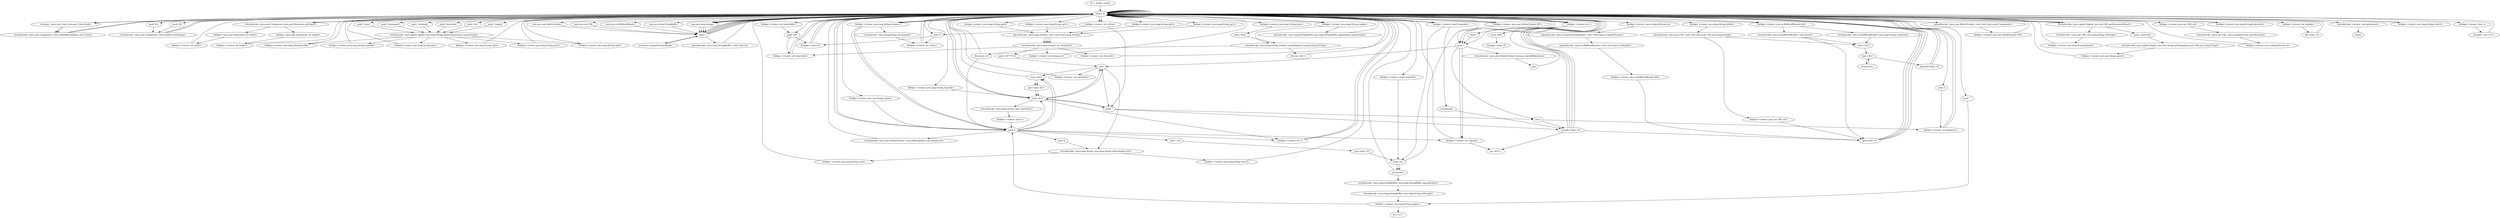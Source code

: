 digraph "" {
    "r0 := @this: viewer"
    "load.r r0"
    "r0 := @this: viewer"->"load.r r0";
    "staticget <java.awt.Color: java.awt.Color black>"
    "load.r r0"->"staticget <java.awt.Color: java.awt.Color black>";
    "virtualinvoke <java.awt.Component: void setBackground(java.awt.Color)>"
    "staticget <java.awt.Color: java.awt.Color black>"->"virtualinvoke <java.awt.Component: void setBackground(java.awt.Color)>";
    "virtualinvoke <java.awt.Component: void setBackground(java.awt.Color)>"->"load.r r0";
    "push 16L"
    "load.r r0"->"push 16L";
    "virtualinvoke <java.awt.Component: void enableEvents(long)>"
    "push 16L"->"virtualinvoke <java.awt.Component: void enableEvents(long)>";
    "virtualinvoke <java.awt.Component: void enableEvents(long)>"->"load.r r0";
    "push 32L"
    "load.r r0"->"push 32L";
    "push 32L"->"virtualinvoke <java.awt.Component: void enableEvents(long)>";
    "virtualinvoke <java.awt.Component: void enableEvents(long)>"->"load.r r0";
    "load.r r0"->"load.r r0";
    "virtualinvoke <java.awt.Component: java.awt.Dimension getSize()>"
    "load.r r0"->"virtualinvoke <java.awt.Component: java.awt.Dimension getSize()>";
    "fieldget <java.awt.Dimension: int width>"
    "virtualinvoke <java.awt.Component: java.awt.Dimension getSize()>"->"fieldget <java.awt.Dimension: int width>";
    "fieldput <viewer: int width>"
    "fieldget <java.awt.Dimension: int width>"->"fieldput <viewer: int width>";
    "fieldput <viewer: int width>"->"load.r r0";
    "load.r r0"->"load.r r0";
    "load.r r0"->"virtualinvoke <java.awt.Component: java.awt.Dimension getSize()>";
    "fieldget <java.awt.Dimension: int height>"
    "virtualinvoke <java.awt.Component: java.awt.Dimension getSize()>"->"fieldget <java.awt.Dimension: int height>";
    "fieldput <viewer: int height>"
    "fieldget <java.awt.Dimension: int height>"->"fieldput <viewer: int height>";
    "fieldput <viewer: int height>"->"load.r r0";
    "load.r r0"->"load.r r0";
    "push \"list\""
    "load.r r0"->"push \"list\"";
    "virtualinvoke <java.applet.Applet: java.lang.String getParameter(java.lang.String)>"
    "push \"list\""->"virtualinvoke <java.applet.Applet: java.lang.String getParameter(java.lang.String)>";
    "fieldput <viewer: java.lang.String listfile>"
    "virtualinvoke <java.applet.Applet: java.lang.String getParameter(java.lang.String)>"->"fieldput <viewer: java.lang.String listfile>";
    "fieldput <viewer: java.lang.String listfile>"->"load.r r0";
    "load.r r0"->"load.r r0";
    "push \"regkey\""
    "load.r r0"->"push \"regkey\"";
    "push \"regkey\""->"virtualinvoke <java.applet.Applet: java.lang.String getParameter(java.lang.String)>";
    "fieldput <viewer: java.lang.String regcode>"
    "virtualinvoke <java.applet.Applet: java.lang.String getParameter(java.lang.String)>"->"fieldput <viewer: java.lang.String regcode>";
    "fieldput <viewer: java.lang.String regcode>"->"load.r r0";
    "load.r r0"->"load.r r0";
    "push \"timer\""
    "load.r r0"->"push \"timer\"";
    "push \"timer\""->"virtualinvoke <java.applet.Applet: java.lang.String getParameter(java.lang.String)>";
    "fieldput <viewer: java.lang.String opt1>"
    "virtualinvoke <java.applet.Applet: java.lang.String getParameter(java.lang.String)>"->"fieldput <viewer: java.lang.String opt1>";
    "fieldput <viewer: java.lang.String opt1>"->"load.r r0";
    "new java.lang.Integer"
    "load.r r0"->"new java.lang.Integer";
    "dup1.r"
    "new java.lang.Integer"->"dup1.r";
    "dup1.r"->"load.r r0";
    "fieldget <viewer: java.lang.String opt1>"
    "load.r r0"->"fieldget <viewer: java.lang.String opt1>";
    "specialinvoke <java.lang.Integer: void <init>(java.lang.String)>"
    "fieldget <viewer: java.lang.String opt1>"->"specialinvoke <java.lang.Integer: void <init>(java.lang.String)>";
    "virtualinvoke <java.lang.Integer: int intValue()>"
    "specialinvoke <java.lang.Integer: void <init>(java.lang.String)>"->"virtualinvoke <java.lang.Integer: int intValue()>";
    "fieldput <viewer: int timerslide>"
    "virtualinvoke <java.lang.Integer: int intValue()>"->"fieldput <viewer: int timerslide>";
    "fieldput <viewer: int timerslide>"->"load.r r0";
    "load.r r0"->"load.r r0";
    "push \"showpanel\""
    "load.r r0"->"push \"showpanel\"";
    "push \"showpanel\""->"virtualinvoke <java.applet.Applet: java.lang.String getParameter(java.lang.String)>";
    "fieldput <viewer: java.lang.String opt2>"
    "virtualinvoke <java.applet.Applet: java.lang.String getParameter(java.lang.String)>"->"fieldput <viewer: java.lang.String opt2>";
    "fieldput <viewer: java.lang.String opt2>"->"load.r r0";
    "load.r r0"->"new java.lang.Integer";
    "new java.lang.Integer"->"dup1.r";
    "dup1.r"->"load.r r0";
    "fieldget <viewer: java.lang.String opt2>"
    "load.r r0"->"fieldget <viewer: java.lang.String opt2>";
    "fieldget <viewer: java.lang.String opt2>"->"specialinvoke <java.lang.Integer: void <init>(java.lang.String)>";
    "specialinvoke <java.lang.Integer: void <init>(java.lang.String)>"->"virtualinvoke <java.lang.Integer: int intValue()>";
    "fieldput <viewer: int showpanel>"
    "virtualinvoke <java.lang.Integer: int intValue()>"->"fieldput <viewer: int showpanel>";
    "fieldput <viewer: int showpanel>"->"load.r r0";
    "load.r r0"->"load.r r0";
    "push \"showinfo\""
    "load.r r0"->"push \"showinfo\"";
    "push \"showinfo\""->"virtualinvoke <java.applet.Applet: java.lang.String getParameter(java.lang.String)>";
    "fieldput <viewer: java.lang.String opt3>"
    "virtualinvoke <java.applet.Applet: java.lang.String getParameter(java.lang.String)>"->"fieldput <viewer: java.lang.String opt3>";
    "fieldput <viewer: java.lang.String opt3>"->"load.r r0";
    "load.r r0"->"new java.lang.Integer";
    "new java.lang.Integer"->"dup1.r";
    "dup1.r"->"load.r r0";
    "fieldget <viewer: java.lang.String opt3>"
    "load.r r0"->"fieldget <viewer: java.lang.String opt3>";
    "fieldget <viewer: java.lang.String opt3>"->"specialinvoke <java.lang.Integer: void <init>(java.lang.String)>";
    "specialinvoke <java.lang.Integer: void <init>(java.lang.String)>"->"virtualinvoke <java.lang.Integer: int intValue()>";
    "fieldput <viewer: int showinfo>"
    "virtualinvoke <java.lang.Integer: int intValue()>"->"fieldput <viewer: int showinfo>";
    "fieldput <viewer: int showinfo>"->"load.r r0";
    "load.r r0"->"load.r r0";
    "push \"backcolor\""
    "load.r r0"->"push \"backcolor\"";
    "push \"backcolor\""->"virtualinvoke <java.applet.Applet: java.lang.String getParameter(java.lang.String)>";
    "fieldput <viewer: java.lang.String opt4>"
    "virtualinvoke <java.applet.Applet: java.lang.String getParameter(java.lang.String)>"->"fieldput <viewer: java.lang.String opt4>";
    "fieldput <viewer: java.lang.String opt4>"->"load.r r0";
    "load.r r0"->"new java.lang.Integer";
    "new java.lang.Integer"->"dup1.r";
    "dup1.r"->"load.r r0";
    "fieldget <viewer: java.lang.String opt4>"
    "load.r r0"->"fieldget <viewer: java.lang.String opt4>";
    "fieldget <viewer: java.lang.String opt4>"->"specialinvoke <java.lang.Integer: void <init>(java.lang.String)>";
    "specialinvoke <java.lang.Integer: void <init>(java.lang.String)>"->"virtualinvoke <java.lang.Integer: int intValue()>";
    "push -16777216"
    "virtualinvoke <java.lang.Integer: int intValue()>"->"push -16777216";
    "add.i"
    "push -16777216"->"add.i";
    "fieldput <viewer: int colorback>"
    "add.i"->"fieldput <viewer: int colorback>";
    "fieldput <viewer: int colorback>"->"load.r r0";
    "fieldget <viewer: int timerslide>"
    "load.r r0"->"fieldget <viewer: int timerslide>";
    "push 300"
    "fieldget <viewer: int timerslide>"->"push 300";
    "ifcmpge.i load.r r0"
    "push 300"->"ifcmpge.i load.r r0";
    "ifcmpge.i load.r r0"->"load.r r0";
    "load.r r0"->"push 300";
    "push 300"->"fieldput <viewer: int timerslide>";
    "fieldput <viewer: int timerslide>"->"load.r r0";
    "new java.awt.MediaTracker"
    "load.r r0"->"new java.awt.MediaTracker";
    "new java.awt.MediaTracker"->"dup1.r";
    "dup1.r"->"load.r r0";
    "specialinvoke <java.awt.MediaTracker: void <init>(java.awt.Component)>"
    "load.r r0"->"specialinvoke <java.awt.MediaTracker: void <init>(java.awt.Component)>";
    "fieldput <viewer: java.awt.MediaTracker MT>"
    "specialinvoke <java.awt.MediaTracker: void <init>(java.awt.Component)>"->"fieldput <viewer: java.awt.MediaTracker MT>";
    "fieldput <viewer: java.awt.MediaTracker MT>"->"load.r r0";
    "load.r r0"->"load.r r0";
    "load.r r0"->"load.r r0";
    "virtualinvoke <java.applet.Applet: java.net.URL getDocumentBase()>"
    "load.r r0"->"virtualinvoke <java.applet.Applet: java.net.URL getDocumentBase()>";
    "push \"panel.gif\""
    "virtualinvoke <java.applet.Applet: java.net.URL getDocumentBase()>"->"push \"panel.gif\"";
    "virtualinvoke <java.applet.Applet: java.awt.Image getImage(java.net.URL,java.lang.String)>"
    "push \"panel.gif\""->"virtualinvoke <java.applet.Applet: java.awt.Image getImage(java.net.URL,java.lang.String)>";
    "fieldput <viewer: java.awt.Image panel>"
    "virtualinvoke <java.applet.Applet: java.awt.Image getImage(java.net.URL,java.lang.String)>"->"fieldput <viewer: java.awt.Image panel>";
    "fieldput <viewer: java.awt.Image panel>"->"load.r r0";
    "fieldget <viewer: java.awt.MediaTracker MT>"
    "load.r r0"->"fieldget <viewer: java.awt.MediaTracker MT>";
    "fieldget <viewer: java.awt.MediaTracker MT>"->"load.r r0";
    "fieldget <viewer: java.awt.Image panel>"
    "load.r r0"->"fieldget <viewer: java.awt.Image panel>";
    "push 0"
    "fieldget <viewer: java.awt.Image panel>"->"push 0";
    "virtualinvoke <java.awt.MediaTracker: void addImage(java.awt.Image,int)>"
    "push 0"->"virtualinvoke <java.awt.MediaTracker: void addImage(java.awt.Image,int)>";
    "virtualinvoke <java.awt.MediaTracker: void addImage(java.awt.Image,int)>"->"load.r r0";
    "load.r r0"->"fieldget <viewer: java.awt.MediaTracker MT>";
    "push 1"
    "fieldget <viewer: java.awt.MediaTracker MT>"->"push 1";
    "virtualinvoke <java.awt.MediaTracker: boolean checkAll(boolean)>"
    "push 1"->"virtualinvoke <java.awt.MediaTracker: boolean checkAll(boolean)>";
    "pop"
    "virtualinvoke <java.awt.MediaTracker: boolean checkAll(boolean)>"->"pop";
    "pop"->"load.r r0";
    "load.r r0"->"push 0";
    "fieldput <viewer: int i>"
    "push 0"->"fieldput <viewer: int i>";
    "fieldput <viewer: int i>"->"load.r r0";
    "new java.net.URL"
    "load.r r0"->"new java.net.URL";
    "new java.net.URL"->"dup1.r";
    "dup1.r"->"load.r r0";
    "load.r r0"->"virtualinvoke <java.applet.Applet: java.net.URL getDocumentBase()>";
    "virtualinvoke <java.applet.Applet: java.net.URL getDocumentBase()>"->"load.r r0";
    "fieldget <viewer: java.lang.String listfile>"
    "load.r r0"->"fieldget <viewer: java.lang.String listfile>";
    "specialinvoke <java.net.URL: void <init>(java.net.URL,java.lang.String)>"
    "fieldget <viewer: java.lang.String listfile>"->"specialinvoke <java.net.URL: void <init>(java.net.URL,java.lang.String)>";
    "fieldput <viewer: java.net.URL url>"
    "specialinvoke <java.net.URL: void <init>(java.net.URL,java.lang.String)>"->"fieldput <viewer: java.net.URL url>";
    "goto load.r r0"
    "fieldput <viewer: java.net.URL url>"->"goto load.r r0";
    "goto load.r r0"->"load.r r0";
    "push \"\""
    "load.r r0"->"push \"\"";
    "fieldput <viewer: java.lang.String regkey>"
    "push \"\""->"fieldput <viewer: java.lang.String regkey>";
    "fieldput <viewer: java.lang.String regkey>"->"push 0";
    "store.i $i15"
    "push 0"->"store.i $i15";
    "goto load.i $i15"
    "store.i $i15"->"goto load.i $i15";
    "load.i $i15"
    "goto load.i $i15"->"load.i $i15";
    "push 7"
    "load.i $i15"->"push 7";
    "ifcmplt.i load.r r0"
    "push 7"->"ifcmplt.i load.r r0";
    "ifcmplt.i load.r r0"->"load.r r0";
    "load.r r0"->"load.r r0";
    "load.r r0"->"virtualinvoke <java.applet.Applet: java.net.URL getDocumentBase()>";
    "virtualinvoke <java.net.URL: java.lang.String toString()>"
    "virtualinvoke <java.applet.Applet: java.net.URL getDocumentBase()>"->"virtualinvoke <java.net.URL: java.lang.String toString()>";
    "fieldput <viewer: java.lang.String domain>"
    "virtualinvoke <java.net.URL: java.lang.String toString()>"->"fieldput <viewer: java.lang.String domain>";
    "fieldput <viewer: java.lang.String domain>"->"load.r r0";
    "load.r r0"->"load.r r0";
    "fieldget <viewer: java.lang.String domain>"
    "load.r r0"->"fieldget <viewer: java.lang.String domain>";
    "virtualinvoke <java.lang.String: int length()>"
    "fieldget <viewer: java.lang.String domain>"->"virtualinvoke <java.lang.String: int length()>";
    "fieldput <viewer: int strlen>"
    "virtualinvoke <java.lang.String: int length()>"->"fieldput <viewer: int strlen>";
    "fieldput <viewer: int strlen>"->"load.r r0";
    "fieldget <viewer: int strlen>"
    "load.r r0"->"fieldget <viewer: int strlen>";
    "push 8"
    "fieldget <viewer: int strlen>"->"push 8";
    "push 8"->"ifcmpge.i load.r r0";
    "ifcmpge.i load.r r0"->"load.r r0";
    "load.r r0"->"push 8";
    "push 8"->"fieldput <viewer: int strlen>";
    "fieldput <viewer: int strlen>"->"load.r r0";
    "load.r r0"->"load.r r0";
    "load.r r0"->"fieldget <viewer: java.lang.String domain>";
    "fieldget <viewer: java.lang.String domain>"->"push 0";
    "push 4"
    "push 0"->"push 4";
    "virtualinvoke <java.lang.String: java.lang.String substring(int,int)>"
    "push 4"->"virtualinvoke <java.lang.String: java.lang.String substring(int,int)>";
    "fieldput <viewer: java.lang.String stest>"
    "virtualinvoke <java.lang.String: java.lang.String substring(int,int)>"->"fieldput <viewer: java.lang.String stest>";
    "fieldput <viewer: java.lang.String stest>"->"load.r r0";
    "load.r r0"->"push 0";
    "fieldput <viewer: int regisok>"
    "push 0"->"fieldput <viewer: int regisok>";
    "fieldput <viewer: int regisok>"->"load.r r0";
    "fieldget <viewer: java.lang.String stest>"
    "load.r r0"->"fieldget <viewer: java.lang.String stest>";
    "push \"http\""
    "fieldget <viewer: java.lang.String stest>"->"push \"http\"";
    "virtualinvoke <java.lang.String: boolean equalsIgnoreCase(java.lang.String)>"
    "push \"http\""->"virtualinvoke <java.lang.String: boolean equalsIgnoreCase(java.lang.String)>";
    "ifeq load.r r0"
    "virtualinvoke <java.lang.String: boolean equalsIgnoreCase(java.lang.String)>"->"ifeq load.r r0";
    "ifeq load.r r0"->"push 0";
    "push 0"->"store.i $i15";
    "store.i $i15"->"goto load.i $i15";
    "goto load.i $i15"->"load.i $i15";
    "load.i $i15"->"load.r r0";
    "load.r r0"->"fieldget <viewer: int strlen>";
    "fieldget <viewer: int strlen>"->"push 7";
    "sub.i"
    "push 7"->"sub.i";
    "sub.i"->"ifcmplt.i load.r r0";
    "ifcmplt.i load.r r0"->"goto load.r r0";
    "goto load.r r0"->"load.r r0";
    "load.r r0"->"load.r r0";
    "fieldget <viewer: java.net.URL url>"
    "load.r r0"->"fieldget <viewer: java.net.URL url>";
    "virtualinvoke <java.net.URL: java.io.InputStream openStream()>"
    "fieldget <viewer: java.net.URL url>"->"virtualinvoke <java.net.URL: java.io.InputStream openStream()>";
    "fieldput <viewer: java.io.InputStream in>"
    "virtualinvoke <java.net.URL: java.io.InputStream openStream()>"->"fieldput <viewer: java.io.InputStream in>";
    "fieldput <viewer: java.io.InputStream in>"->"load.r r0";
    "new java.io.BufferedReader"
    "load.r r0"->"new java.io.BufferedReader";
    "new java.io.BufferedReader"->"dup1.r";
    "new java.io.InputStreamReader"
    "dup1.r"->"new java.io.InputStreamReader";
    "new java.io.InputStreamReader"->"dup1.r";
    "dup1.r"->"load.r r0";
    "fieldget <viewer: java.io.InputStream in>"
    "load.r r0"->"fieldget <viewer: java.io.InputStream in>";
    "specialinvoke <java.io.InputStreamReader: void <init>(java.io.InputStream)>"
    "fieldget <viewer: java.io.InputStream in>"->"specialinvoke <java.io.InputStreamReader: void <init>(java.io.InputStream)>";
    "specialinvoke <java.io.BufferedReader: void <init>(java.io.Reader)>"
    "specialinvoke <java.io.InputStreamReader: void <init>(java.io.InputStream)>"->"specialinvoke <java.io.BufferedReader: void <init>(java.io.Reader)>";
    "fieldput <viewer: java.io.BufferedReader buf>"
    "specialinvoke <java.io.BufferedReader: void <init>(java.io.Reader)>"->"fieldput <viewer: java.io.BufferedReader buf>";
    "fieldput <viewer: java.io.BufferedReader buf>"->"goto load.r r0";
    "goto load.r r0"->"load.r r0";
    "fieldget <viewer: java.lang.String[] photolist>"
    "load.r r0"->"fieldget <viewer: java.lang.String[] photolist>";
    "fieldget <viewer: java.lang.String[] photolist>"->"load.r r0";
    "fieldget <viewer: int i>"
    "load.r r0"->"fieldget <viewer: int i>";
    "dup1.i"
    "fieldget <viewer: int i>"->"dup1.i";
    "dup1.i"->"push 1";
    "push 1"->"add.i";
    "add.i"->"store.i $i15";
    "store.i $i15"->"load.r r0";
    "load.r r0"->"load.i $i15";
    "load.i $i15"->"fieldput <viewer: int i>";
    "fieldput <viewer: int i>"->"load.r r0";
    "fieldget <viewer: java.io.BufferedReader buf>"
    "load.r r0"->"fieldget <viewer: java.io.BufferedReader buf>";
    "virtualinvoke <java.io.BufferedReader: java.lang.String readLine()>"
    "fieldget <viewer: java.io.BufferedReader buf>"->"virtualinvoke <java.io.BufferedReader: java.lang.String readLine()>";
    "store.r $i15"
    "virtualinvoke <java.io.BufferedReader: java.lang.String readLine()>"->"store.r $i15";
    "load.r $i15"
    "store.r $i15"->"load.r $i15";
    "arraywrite.r"
    "load.r $i15"->"arraywrite.r";
    "arraywrite.r"->"load.r $i15";
    "ifnonnull load.r r0"
    "load.r $i15"->"ifnonnull load.r r0";
    "ifnonnull load.r r0"->"load.r r0";
    "load.r r0"->"fieldget <viewer: java.io.BufferedReader buf>";
    "virtualinvoke <java.io.BufferedReader: void close()>"
    "fieldget <viewer: java.io.BufferedReader buf>"->"virtualinvoke <java.io.BufferedReader: void close()>";
    "virtualinvoke <java.io.BufferedReader: void close()>"->"goto load.r r0";
    "goto load.r r0"->"load.r r0";
    "load.r r0"->"load.r r0";
    "load.r r0"->"fieldget <viewer: int i>";
    "fieldget <viewer: int i>"->"push 1";
    "push 1"->"sub.i";
    "fieldput <viewer: int nbphotos>"
    "sub.i"->"fieldput <viewer: int nbphotos>";
    "fieldput <viewer: int nbphotos>"->"load.r r0";
    "fieldget <viewer: int regisok>"
    "load.r r0"->"fieldget <viewer: int regisok>";
    "ifne load.r r0"
    "fieldget <viewer: int regisok>"->"ifne load.r r0";
    "ifne load.r r0"->"load.r r0";
    "push 5"
    "load.r r0"->"push 5";
    "push 5"->"fieldput <viewer: int nbphotos>";
    "fieldput <viewer: int nbphotos>"->"load.r r0";
    "load.r r0"->"staticget <java.awt.Color: java.awt.Color black>";
    "staticget <java.awt.Color: java.awt.Color black>"->"virtualinvoke <java.awt.Component: void setBackground(java.awt.Color)>";
    "virtualinvoke <java.awt.Component: void setBackground(java.awt.Color)>"->"load.r r0";
    "virtualinvoke <viewer: void getphoto()>"
    "load.r r0"->"virtualinvoke <viewer: void getphoto()>";
    "return"
    "virtualinvoke <viewer: void getphoto()>"->"return";
    "virtualinvoke <java.io.BufferedReader: void close()>"->"store.r $i15";
    "ifnonnull load.r r0"->"load.r r0";
    "load.r r0"->"fieldget <viewer: int i>";
    "push 2480"
    "fieldget <viewer: int i>"->"push 2480";
    "ifcmpgt.i load.r r0"
    "push 2480"->"ifcmpgt.i load.r r0";
    "ifcmplt.i load.r r0"->"load.r r0";
    "load.r r0"->"load.r r0";
    "load.r r0"->"fieldget <viewer: java.lang.String domain>";
    "fieldget <viewer: java.lang.String domain>"->"push 0";
    "push 0"->"load.i $i15";
    "load.i $i15"->"add.i";
    "add.i"->"push 7";
    "push 7"->"load.i $i15";
    "load.i $i15"->"add.i";
    "add.i"->"virtualinvoke <java.lang.String: java.lang.String substring(int,int)>";
    "fieldput <viewer: java.lang.String stest2>"
    "virtualinvoke <java.lang.String: java.lang.String substring(int,int)>"->"fieldput <viewer: java.lang.String stest2>";
    "fieldput <viewer: java.lang.String stest2>"->"load.r r0";
    "fieldget <viewer: java.lang.String stest2>"
    "load.r r0"->"fieldget <viewer: java.lang.String stest2>";
    "fieldget <viewer: java.lang.String stest2>"->"load.r r0";
    "fieldget <viewer: java.lang.String regkey>"
    "load.r r0"->"fieldget <viewer: java.lang.String regkey>";
    "fieldget <viewer: java.lang.String regkey>"->"virtualinvoke <java.lang.String: boolean equalsIgnoreCase(java.lang.String)>";
    "ifeq inc.i $i15 1"
    "virtualinvoke <java.lang.String: boolean equalsIgnoreCase(java.lang.String)>"->"ifeq inc.i $i15 1";
    "ifeq inc.i $i15 1"->"load.r r0";
    "load.r r0"->"push 1";
    "push 1"->"fieldput <viewer: int regisok>";
    "inc.i $i15 1"
    "fieldput <viewer: int regisok>"->"inc.i $i15 1";
    "ifeq load.r r0"->"load.r r0";
    "load.r r0"->"push 1";
    "push 1"->"fieldput <viewer: int regisok>";
    "ifcmplt.i load.r r0"->"load.r r0";
    "load.r r0"->"load.r r0";
    "fieldget <viewer: java.lang.String regcode>"
    "load.r r0"->"fieldget <viewer: java.lang.String regcode>";
    "fieldget <viewer: java.lang.String regcode>"->"load.i $i15";
    "virtualinvoke <java.lang.String: char charAt(int)>"
    "load.i $i15"->"virtualinvoke <java.lang.String: char charAt(int)>";
    "fieldput <viewer: char t>"
    "virtualinvoke <java.lang.String: char charAt(int)>"->"fieldput <viewer: char t>";
    "fieldput <viewer: char t>"->"push 0";
    "store.i i23"
    "push 0"->"store.i i23";
    "goto load.i i23"
    "store.i i23"->"goto load.i i23";
    "load.i i23"
    "goto load.i i23"->"load.i i23";
    "load.i i23"->"load.r r0";
    "fieldget <viewer: char[] regtable>"
    "load.r r0"->"fieldget <viewer: char[] regtable>";
    "arraylength"
    "fieldget <viewer: char[] regtable>"->"arraylength";
    "arraylength"->"ifcmplt.i load.r r0";
    "ifcmplt.i load.r r0"->"inc.i $i15 1";
    "ifcmplt.i load.r r0"->"load.r r0";
    "fieldget <viewer: char[] regtabl2>"
    "load.r r0"->"fieldget <viewer: char[] regtabl2>";
    "fieldget <viewer: char[] regtabl2>"->"load.i i23";
    "arrayread.c"
    "load.i i23"->"arrayread.c";
    "arrayread.c"->"load.r r0";
    "fieldget <viewer: char t>"
    "load.r r0"->"fieldget <viewer: char t>";
    "ifcmpne.c inc.i i23 1"
    "fieldget <viewer: char t>"->"ifcmpne.c inc.i i23 1";
    "ifcmpne.c inc.i i23 1"->"load.r r0";
    "new java.lang.StringBuffer"
    "load.r r0"->"new java.lang.StringBuffer";
    "new java.lang.StringBuffer"->"dup1.r";
    "specialinvoke <java.lang.StringBuffer: void <init>()>"
    "dup1.r"->"specialinvoke <java.lang.StringBuffer: void <init>()>";
    "specialinvoke <java.lang.StringBuffer: void <init>()>"->"load.r r0";
    "load.r r0"->"fieldget <viewer: java.lang.String regkey>";
    "virtualinvoke <java.lang.StringBuffer: java.lang.StringBuffer append(java.lang.String)>"
    "fieldget <viewer: java.lang.String regkey>"->"virtualinvoke <java.lang.StringBuffer: java.lang.StringBuffer append(java.lang.String)>";
    "virtualinvoke <java.lang.StringBuffer: java.lang.StringBuffer append(java.lang.String)>"->"load.r r0";
    "load.r r0"->"fieldget <viewer: char[] regtable>";
    "fieldget <viewer: char[] regtable>"->"load.i i23";
    "load.i i23"->"arrayread.c";
    "virtualinvoke <java.lang.StringBuffer: java.lang.StringBuffer append(char)>"
    "arrayread.c"->"virtualinvoke <java.lang.StringBuffer: java.lang.StringBuffer append(char)>";
    "virtualinvoke <java.lang.StringBuffer: java.lang.String toString()>"
    "virtualinvoke <java.lang.StringBuffer: java.lang.StringBuffer append(char)>"->"virtualinvoke <java.lang.StringBuffer: java.lang.String toString()>";
    "virtualinvoke <java.lang.StringBuffer: java.lang.String toString()>"->"fieldput <viewer: java.lang.String regkey>";
    "inc.i i23 1"
    "fieldput <viewer: java.lang.String regkey>"->"inc.i i23 1";
    "specialinvoke <java.net.URL: void <init>(java.net.URL,java.lang.String)>"->"store.r $i15";
}
